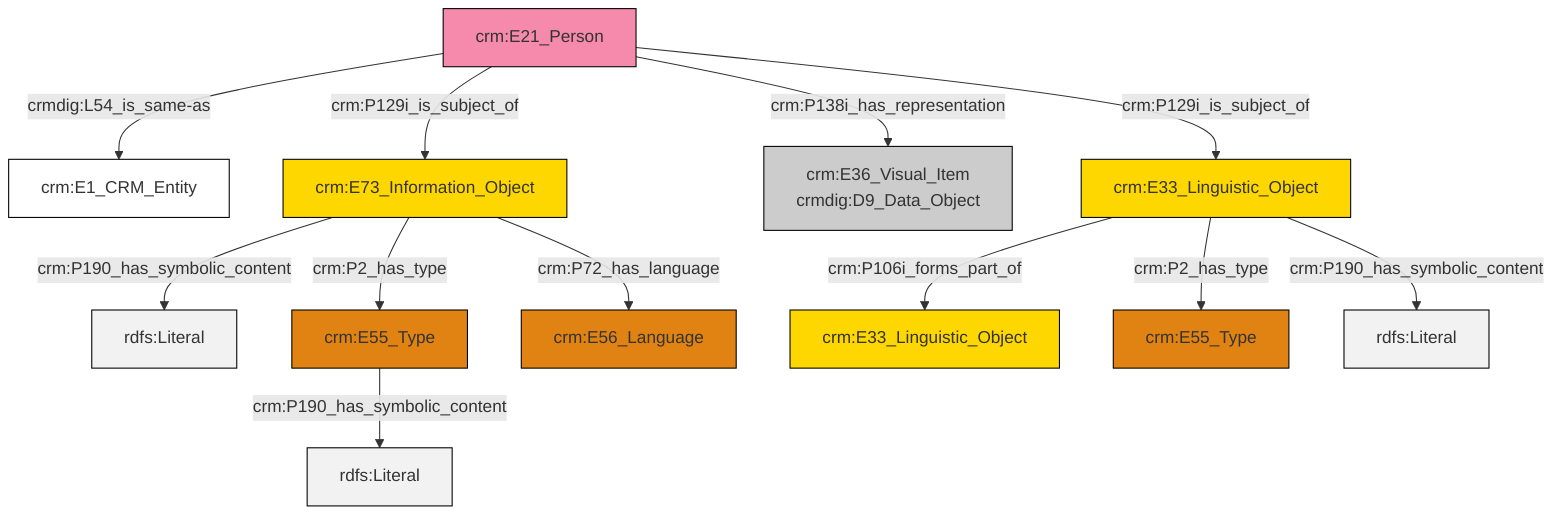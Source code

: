 graph TD
classDef Literal fill:#f2f2f2,stroke:#000000;
classDef CRM_Entity fill:#FFFFFF,stroke:#000000;
classDef Temporal_Entity fill:#00C9E6, stroke:#000000;
classDef Type fill:#E18312, stroke:#000000;
classDef Time-Span fill:#2C9C91, stroke:#000000;
classDef Appellation fill:#FFEB7F, stroke:#000000;
classDef Place fill:#008836, stroke:#000000;
classDef Persistent_Item fill:#B266B2, stroke:#000000;
classDef Conceptual_Object fill:#FFD700, stroke:#000000;
classDef Physical_Thing fill:#D2B48C, stroke:#000000;
classDef Actor fill:#f58aad, stroke:#000000;
classDef PC_Classes fill:#4ce600, stroke:#000000;
classDef Multi fill:#cccccc,stroke:#000000;

0["crm:E21_Person"]:::Actor -->|crmdig:L54_is_same-as| 1["crm:E1_CRM_Entity"]:::CRM_Entity
0["crm:E21_Person"]:::Actor -->|crm:P129i_is_subject_of| 6["crm:E73_Information_Object"]:::Conceptual_Object
6["crm:E73_Information_Object"]:::Conceptual_Object -->|crm:P190_has_symbolic_content| 8[rdfs:Literal]:::Literal
9["crm:E33_Linguistic_Object"]:::Conceptual_Object -->|crm:P106i_forms_part_of| 10["crm:E33_Linguistic_Object"]:::Conceptual_Object
6["crm:E73_Information_Object"]:::Conceptual_Object -->|crm:P2_has_type| 11["crm:E55_Type"]:::Type
6["crm:E73_Information_Object"]:::Conceptual_Object -->|crm:P72_has_language| 4["crm:E56_Language"]:::Type
0["crm:E21_Person"]:::Actor -->|crm:P138i_has_representation| 14["crm:E36_Visual_Item<br>crmdig:D9_Data_Object"]:::Multi
0["crm:E21_Person"]:::Actor -->|crm:P129i_is_subject_of| 9["crm:E33_Linguistic_Object"]:::Conceptual_Object
9["crm:E33_Linguistic_Object"]:::Conceptual_Object -->|crm:P2_has_type| 2["crm:E55_Type"]:::Type
9["crm:E33_Linguistic_Object"]:::Conceptual_Object -->|crm:P190_has_symbolic_content| 18[rdfs:Literal]:::Literal
11["crm:E55_Type"]:::Type -->|crm:P190_has_symbolic_content| 20[rdfs:Literal]:::Literal